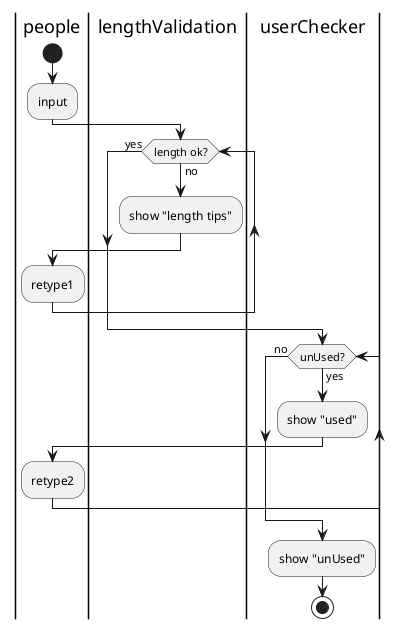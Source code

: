 @startuml
|people|
start
:input;
|lengthValidation|
while(length ok?) is (no)
:show "length tips";
|people|
:retype1;

endwhile (yes)
|userChecker|
while(unUsed?) is (yes)
:show "used";
|people|
:retype2;
endwhile (no)
|userChecker|
:show "unUsed";
stop
@enduml